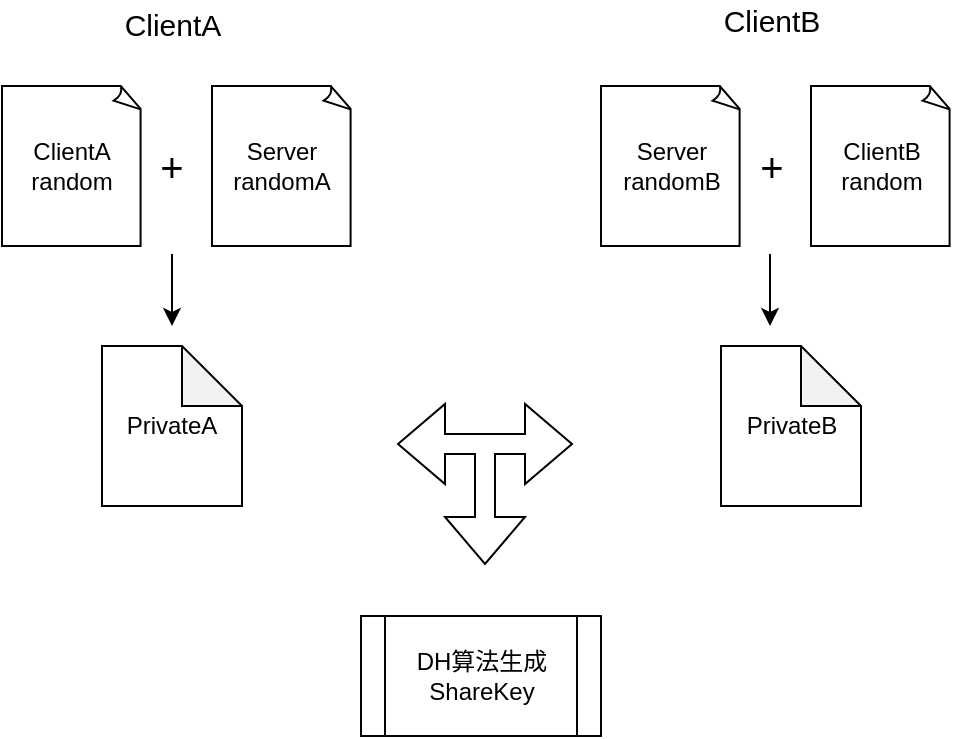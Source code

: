 <mxfile version="11.0.7" type="github"><diagram id="um9-QXms7WkCduokh4DY" name="第 1 页"><mxGraphModel dx="942" dy="612" grid="1" gridSize="10" guides="1" tooltips="1" connect="1" arrows="1" fold="1" page="1" pageScale="1" pageWidth="827" pageHeight="1169" math="0" shadow="0"><root><mxCell id="0"/><mxCell id="1" parent="0"/><mxCell id="NlKTbYCyC8HApx6Af6GX-5" value="ClientA&lt;br&gt;random" style="whiteSpace=wrap;html=1;shape=mxgraph.basic.document;flipH=0;flipV=0;" parent="1" vertex="1"><mxGeometry x="100" y="111" width="70" height="80" as="geometry"/></mxCell><mxCell id="NlKTbYCyC8HApx6Af6GX-6" value="ClientB&lt;br&gt;random" style="whiteSpace=wrap;html=1;shape=mxgraph.basic.document" parent="1" vertex="1"><mxGeometry x="504.5" y="111" width="70" height="80" as="geometry"/></mxCell><mxCell id="NlKTbYCyC8HApx6Af6GX-7" value="Server&lt;br&gt;randomA" style="whiteSpace=wrap;html=1;shape=mxgraph.basic.document;flipH=0;flipV=0;" parent="1" vertex="1"><mxGeometry x="205" y="111" width="70" height="80" as="geometry"/></mxCell><mxCell id="NlKTbYCyC8HApx6Af6GX-8" value="Server&lt;br&gt;randomB" style="whiteSpace=wrap;html=1;shape=mxgraph.basic.document" parent="1" vertex="1"><mxGeometry x="399.5" y="111" width="70" height="80" as="geometry"/></mxCell><mxCell id="NlKTbYCyC8HApx6Af6GX-9" value="+" style="text;html=1;strokeColor=none;fillColor=none;align=center;verticalAlign=middle;whiteSpace=wrap;rounded=0;fontSize=20;" parent="1" vertex="1"><mxGeometry x="165" y="141" width="40" height="20" as="geometry"/></mxCell><mxCell id="NlKTbYCyC8HApx6Af6GX-10" value="+" style="text;html=1;strokeColor=none;fillColor=none;align=center;verticalAlign=middle;whiteSpace=wrap;rounded=0;fontSize=20;" parent="1" vertex="1"><mxGeometry x="464.5" y="141" width="40" height="20" as="geometry"/></mxCell><mxCell id="NlKTbYCyC8HApx6Af6GX-11" value="PrivateA" style="shape=note;whiteSpace=wrap;html=1;backgroundOutline=1;darkOpacity=0.05;fontSize=12;" parent="1" vertex="1"><mxGeometry x="150" y="241" width="70" height="80" as="geometry"/></mxCell><mxCell id="NlKTbYCyC8HApx6Af6GX-12" value="PrivateB" style="shape=note;whiteSpace=wrap;html=1;backgroundOutline=1;darkOpacity=0.05;fontSize=12;" parent="1" vertex="1"><mxGeometry x="459.5" y="241" width="70" height="80" as="geometry"/></mxCell><mxCell id="NlKTbYCyC8HApx6Af6GX-17" value="" style="endArrow=classic;html=1;fontSize=12;" parent="1" edge="1"><mxGeometry width="50" height="50" relative="1" as="geometry"><mxPoint x="185" y="195" as="sourcePoint"/><mxPoint x="185" y="231" as="targetPoint"/></mxGeometry></mxCell><mxCell id="NlKTbYCyC8HApx6Af6GX-19" value="" style="endArrow=classic;html=1;fontSize=12;" parent="1" edge="1"><mxGeometry width="50" height="50" relative="1" as="geometry"><mxPoint x="484" y="195" as="sourcePoint"/><mxPoint x="484" y="231" as="targetPoint"/></mxGeometry></mxCell><mxCell id="NlKTbYCyC8HApx6Af6GX-22" value="" style="html=1;shadow=0;dashed=0;align=center;verticalAlign=middle;shape=mxgraph.arrows2.triadArrow;dy=15;dx=23.5;arrowHead=40;fontSize=12;flipV=1;" parent="1" vertex="1"><mxGeometry x="298" y="270" width="87" height="80" as="geometry"/></mxCell><mxCell id="NlKTbYCyC8HApx6Af6GX-23" value="DH算法生成&lt;br&gt;ShareKey" style="shape=process;whiteSpace=wrap;html=1;backgroundOutline=1;fontSize=12;" parent="1" vertex="1"><mxGeometry x="279.5" y="376" width="120" height="60" as="geometry"/></mxCell><mxCell id="NlKTbYCyC8HApx6Af6GX-24" value="ClientA" style="text;html=1;strokeColor=none;fillColor=none;align=center;verticalAlign=middle;whiteSpace=wrap;rounded=0;fontSize=15;" parent="1" vertex="1"><mxGeometry x="152.5" y="70" width="65" height="20" as="geometry"/></mxCell><mxCell id="NlKTbYCyC8HApx6Af6GX-25" value="ClientB" style="text;html=1;strokeColor=none;fillColor=none;align=center;verticalAlign=middle;whiteSpace=wrap;rounded=0;fontSize=15;" parent="1" vertex="1"><mxGeometry x="459.5" y="68" width="50" height="20" as="geometry"/></mxCell></root></mxGraphModel></diagram></mxfile>